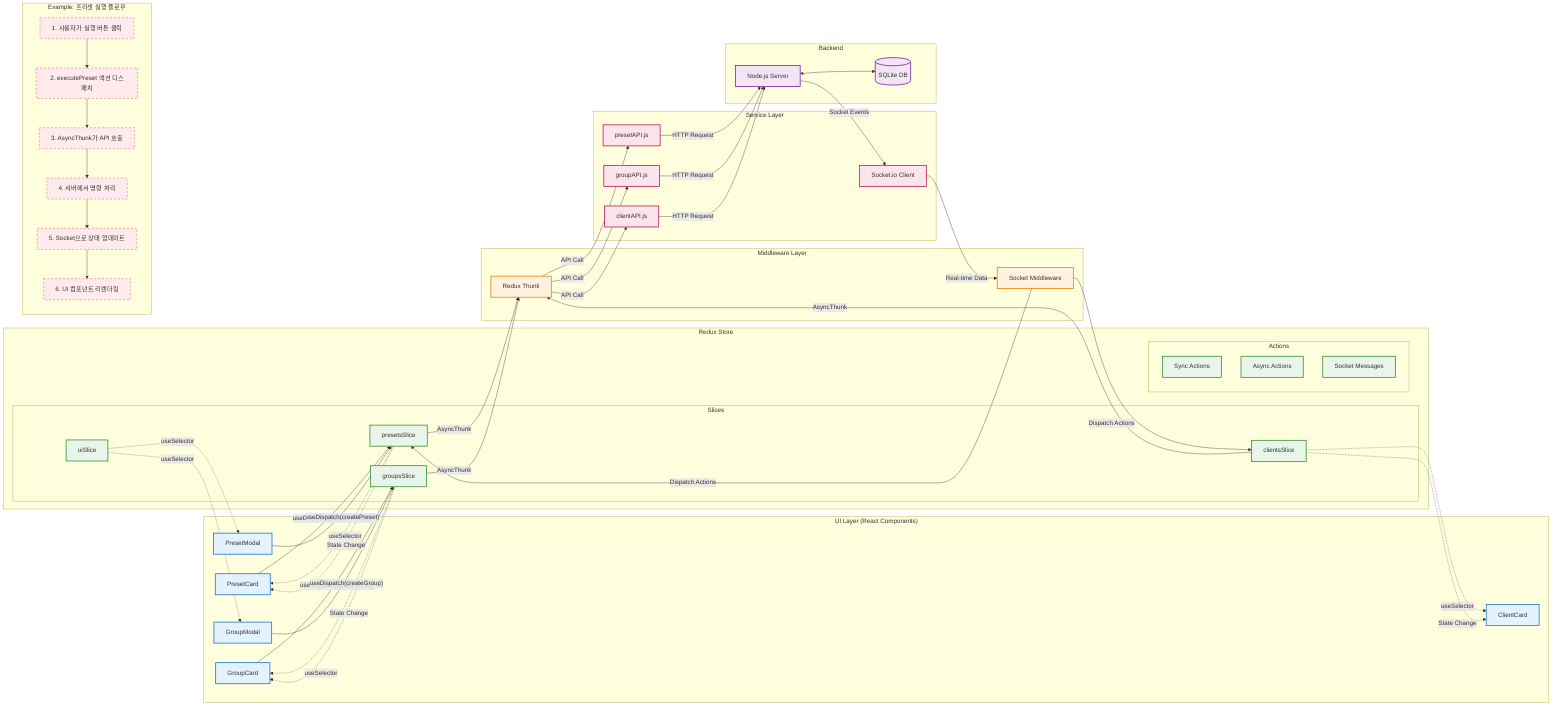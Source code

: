 graph LR
    subgraph "UI Layer (React Components)"
        PC[PresetCard]
        GC[GroupCard]
        CC[ClientCard]
        PM[PresetModal]
        GM[GroupModal]
    end

    subgraph "Redux Store"
        subgraph "Slices"
            PS[presetsSlice]
            GS[groupsSlice]
            CS[clientsSlice]
            US[uiSlice]
        end
        
        subgraph "Actions"
            SA[Sync Actions]
            AA[Async Actions]
            SM[Socket Messages]
        end
    end

    subgraph "Middleware Layer"
        SocketMW[Socket Middleware]
        AsyncThunk[Redux Thunk]
    end

    subgraph "Service Layer"
        PresetAPI[presetAPI.js]
        GroupAPI[groupAPI.js]
        ClientAPI[clientAPI.js]
        Socket[Socket.io Client]
    end

    subgraph "Backend"
        Server[Node.js Server]
        DB[(SQLite DB)]
    end

    %% 사용자 액션 → Redux
    PC -->|"useDispatch(executePreset)"| PS
    GC -->|"useDispatch(updateGroup)"| GS
    PM -->|"useDispatch(createPreset)"| PS
    GM -->|"useDispatch(createGroup)"| GS

    %% Redux → Middleware
    PS -->|"AsyncThunk"| AsyncThunk
    GS -->|"AsyncThunk"| AsyncThunk
    CS -->|"AsyncThunk"| AsyncThunk

    %% Middleware → API Services
    AsyncThunk -->|"API Call"| PresetAPI
    AsyncThunk -->|"API Call"| GroupAPI
    AsyncThunk -->|"API Call"| ClientAPI

    %% API Services → Backend
    PresetAPI -->|"HTTP Request"| Server
    GroupAPI -->|"HTTP Request"| Server
    ClientAPI -->|"HTTP Request"| Server
    Server <--> DB

    %% Socket 통신
    Server -->|"Socket Events"| Socket
    Socket -->|"Real-time Data"| SocketMW
    SocketMW -->|"Dispatch Actions"| CS
    SocketMW -->|"Dispatch Actions"| PS

    %% Redux State → UI
    PS -.->|"useSelector"| PC
    GS -.->|"useSelector"| GC
    CS -.->|"useSelector"| CC
    US -.->|"useSelector"| PM
    US -.->|"useSelector"| GM

    %% UI State Updates
    PS -.->|"State Change"| PC
    GS -.->|"State Change"| GC
    CS -.->|"State Change"| CC

    %% 데이터 플로우 예시 (프리셋 실행)
    subgraph "Example: 프리셋 실행 플로우"
        E1["1. 사용자가 실행 버튼 클릭"]
        E2["2. executePreset 액션 디스패치"]
        E3["3. AsyncThunk가 API 호출"]
        E4["4. 서버에서 명령 처리"]
        E5["5. Socket으로 상태 업데이트"]
        E6["6. UI 컴포넌트 리렌더링"]
        
        E1 --> E2 --> E3 --> E4 --> E5 --> E6
    end

    %% 스타일링
    classDef uiComponent fill:#e3f2fd,stroke:#1976d2,stroke-width:2px
    classDef reduxComponent fill:#e8f5e9,stroke:#388e3c,stroke-width:2px
    classDef middlewareComponent fill:#fff3e0,stroke:#f57c00,stroke-width:2px
    classDef serviceComponent fill:#fce4ec,stroke:#c2185b,stroke-width:2px
    classDef backendComponent fill:#f3e5f5,stroke:#7b1fa2,stroke-width:2px
    classDef exampleFlow fill:#ffebee,stroke:#d32f2f,stroke-width:1px,stroke-dasharray: 5 5

    class PC,GC,CC,PM,GM uiComponent
    class PS,GS,CS,US,SA,AA,SM reduxComponent
    class SocketMW,AsyncThunk middlewareComponent
    class PresetAPI,GroupAPI,ClientAPI,Socket serviceComponent
    class Server,DB backendComponent
    class E1,E2,E3,E4,E5,E6 exampleFlow